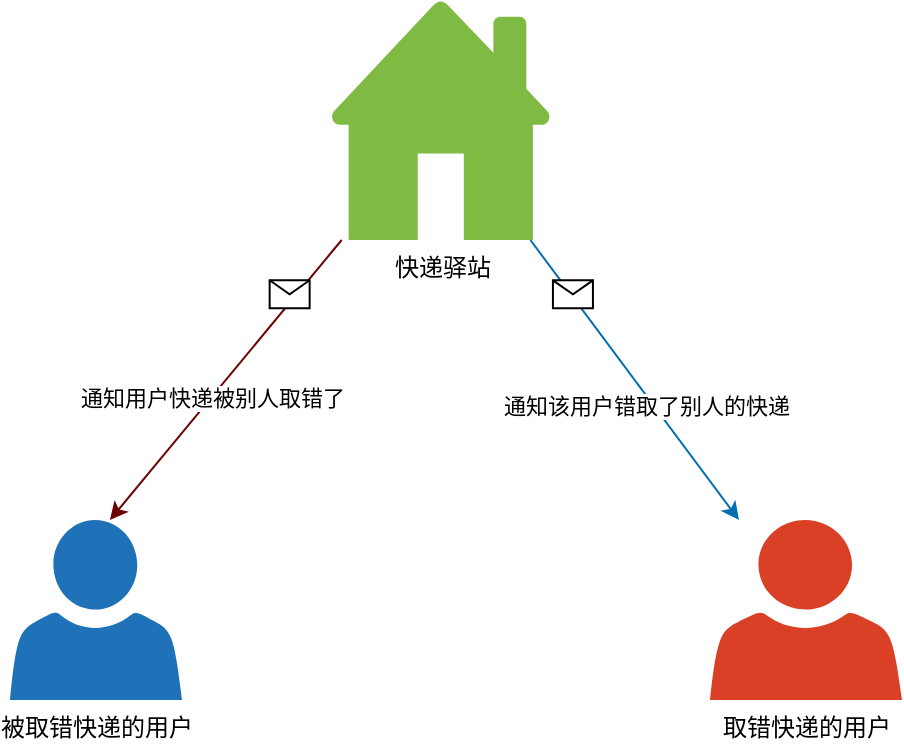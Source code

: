 <mxfile>
    <diagram id="ToHjmqaBVsC4WZOhuRWg" name="第 1 页">
        <mxGraphModel dx="700" dy="567" grid="1" gridSize="10" guides="1" tooltips="1" connect="1" arrows="1" fold="1" page="1" pageScale="1" pageWidth="1200" pageHeight="1920" math="0" shadow="0">
            <root>
                <mxCell id="0"/>
                <mxCell id="1" parent="0"/>
                <mxCell id="2" value="&lt;font color=&quot;#000000&quot;&gt;快递驿站&lt;/font&gt;" style="sketch=0;pointerEvents=1;shadow=0;dashed=0;html=1;strokeColor=none;labelPosition=center;verticalLabelPosition=bottom;verticalAlign=top;outlineConnect=0;align=center;shape=mxgraph.office.concepts.home;fillColor=#7FBA42;" vertex="1" parent="1">
                    <mxGeometry x="440" y="940" width="111" height="120" as="geometry"/>
                </mxCell>
                <mxCell id="4" value="&lt;font color=&quot;#000000&quot;&gt;取错快递的用户&lt;/font&gt;" style="sketch=0;pointerEvents=1;shadow=0;dashed=0;html=1;strokeColor=none;labelPosition=center;verticalLabelPosition=bottom;verticalAlign=top;outlineConnect=0;align=center;shape=mxgraph.office.users.user;fillColor=#DA4026;" vertex="1" parent="1">
                    <mxGeometry x="630" y="1200" width="96" height="90" as="geometry"/>
                </mxCell>
                <mxCell id="5" value="&lt;font color=&quot;#000000&quot;&gt;被取错快递的用户&lt;/font&gt;" style="sketch=0;pointerEvents=1;shadow=0;dashed=0;html=1;strokeColor=none;labelPosition=center;verticalLabelPosition=bottom;verticalAlign=top;outlineConnect=0;align=center;shape=mxgraph.office.users.user;fillColor=#2072B8;" vertex="1" parent="1">
                    <mxGeometry x="280" y="1200" width="86" height="90" as="geometry"/>
                </mxCell>
                <mxCell id="6" value="" style="endArrow=classic;html=1;entryX=0.581;entryY=0;entryDx=0;entryDy=0;entryPerimeter=0;fillColor=#a20025;strokeColor=#6F0000;" edge="1" parent="1" source="2" target="5">
                    <mxGeometry relative="1" as="geometry">
                        <mxPoint x="500" y="1090" as="sourcePoint"/>
                        <mxPoint x="600" y="1090" as="targetPoint"/>
                    </mxGeometry>
                </mxCell>
                <mxCell id="7" value="" style="shape=message;html=1;outlineConnect=0;" vertex="1" parent="6">
                    <mxGeometry width="20" height="14" relative="1" as="geometry">
                        <mxPoint x="22" y="-50" as="offset"/>
                    </mxGeometry>
                </mxCell>
                <mxCell id="12" value="通知用户快递被别人取错了" style="edgeLabel;html=1;align=center;verticalAlign=middle;resizable=0;points=[];fontColor=#000000;" vertex="1" connectable="0" parent="6">
                    <mxGeometry x="0.124" relative="1" as="geometry">
                        <mxPoint as="offset"/>
                    </mxGeometry>
                </mxCell>
                <mxCell id="8" value="" style="endArrow=classic;html=1;fillColor=#1ba1e2;strokeColor=#006EAF;" edge="1" parent="1" source="2" target="4">
                    <mxGeometry relative="1" as="geometry">
                        <mxPoint x="500" y="1090" as="sourcePoint"/>
                        <mxPoint x="600" y="1090" as="targetPoint"/>
                    </mxGeometry>
                </mxCell>
                <mxCell id="9" value="" style="shape=message;html=1;outlineConnect=0;" vertex="1" parent="8">
                    <mxGeometry width="20" height="14" relative="1" as="geometry">
                        <mxPoint x="-41" y="-50" as="offset"/>
                    </mxGeometry>
                </mxCell>
                <mxCell id="13" value="通知该用户错取了别人的快递" style="edgeLabel;html=1;align=center;verticalAlign=middle;resizable=0;points=[];fontColor=#000000;" vertex="1" connectable="0" parent="8">
                    <mxGeometry x="0.159" y="-3" relative="1" as="geometry">
                        <mxPoint as="offset"/>
                    </mxGeometry>
                </mxCell>
            </root>
        </mxGraphModel>
    </diagram>
</mxfile>